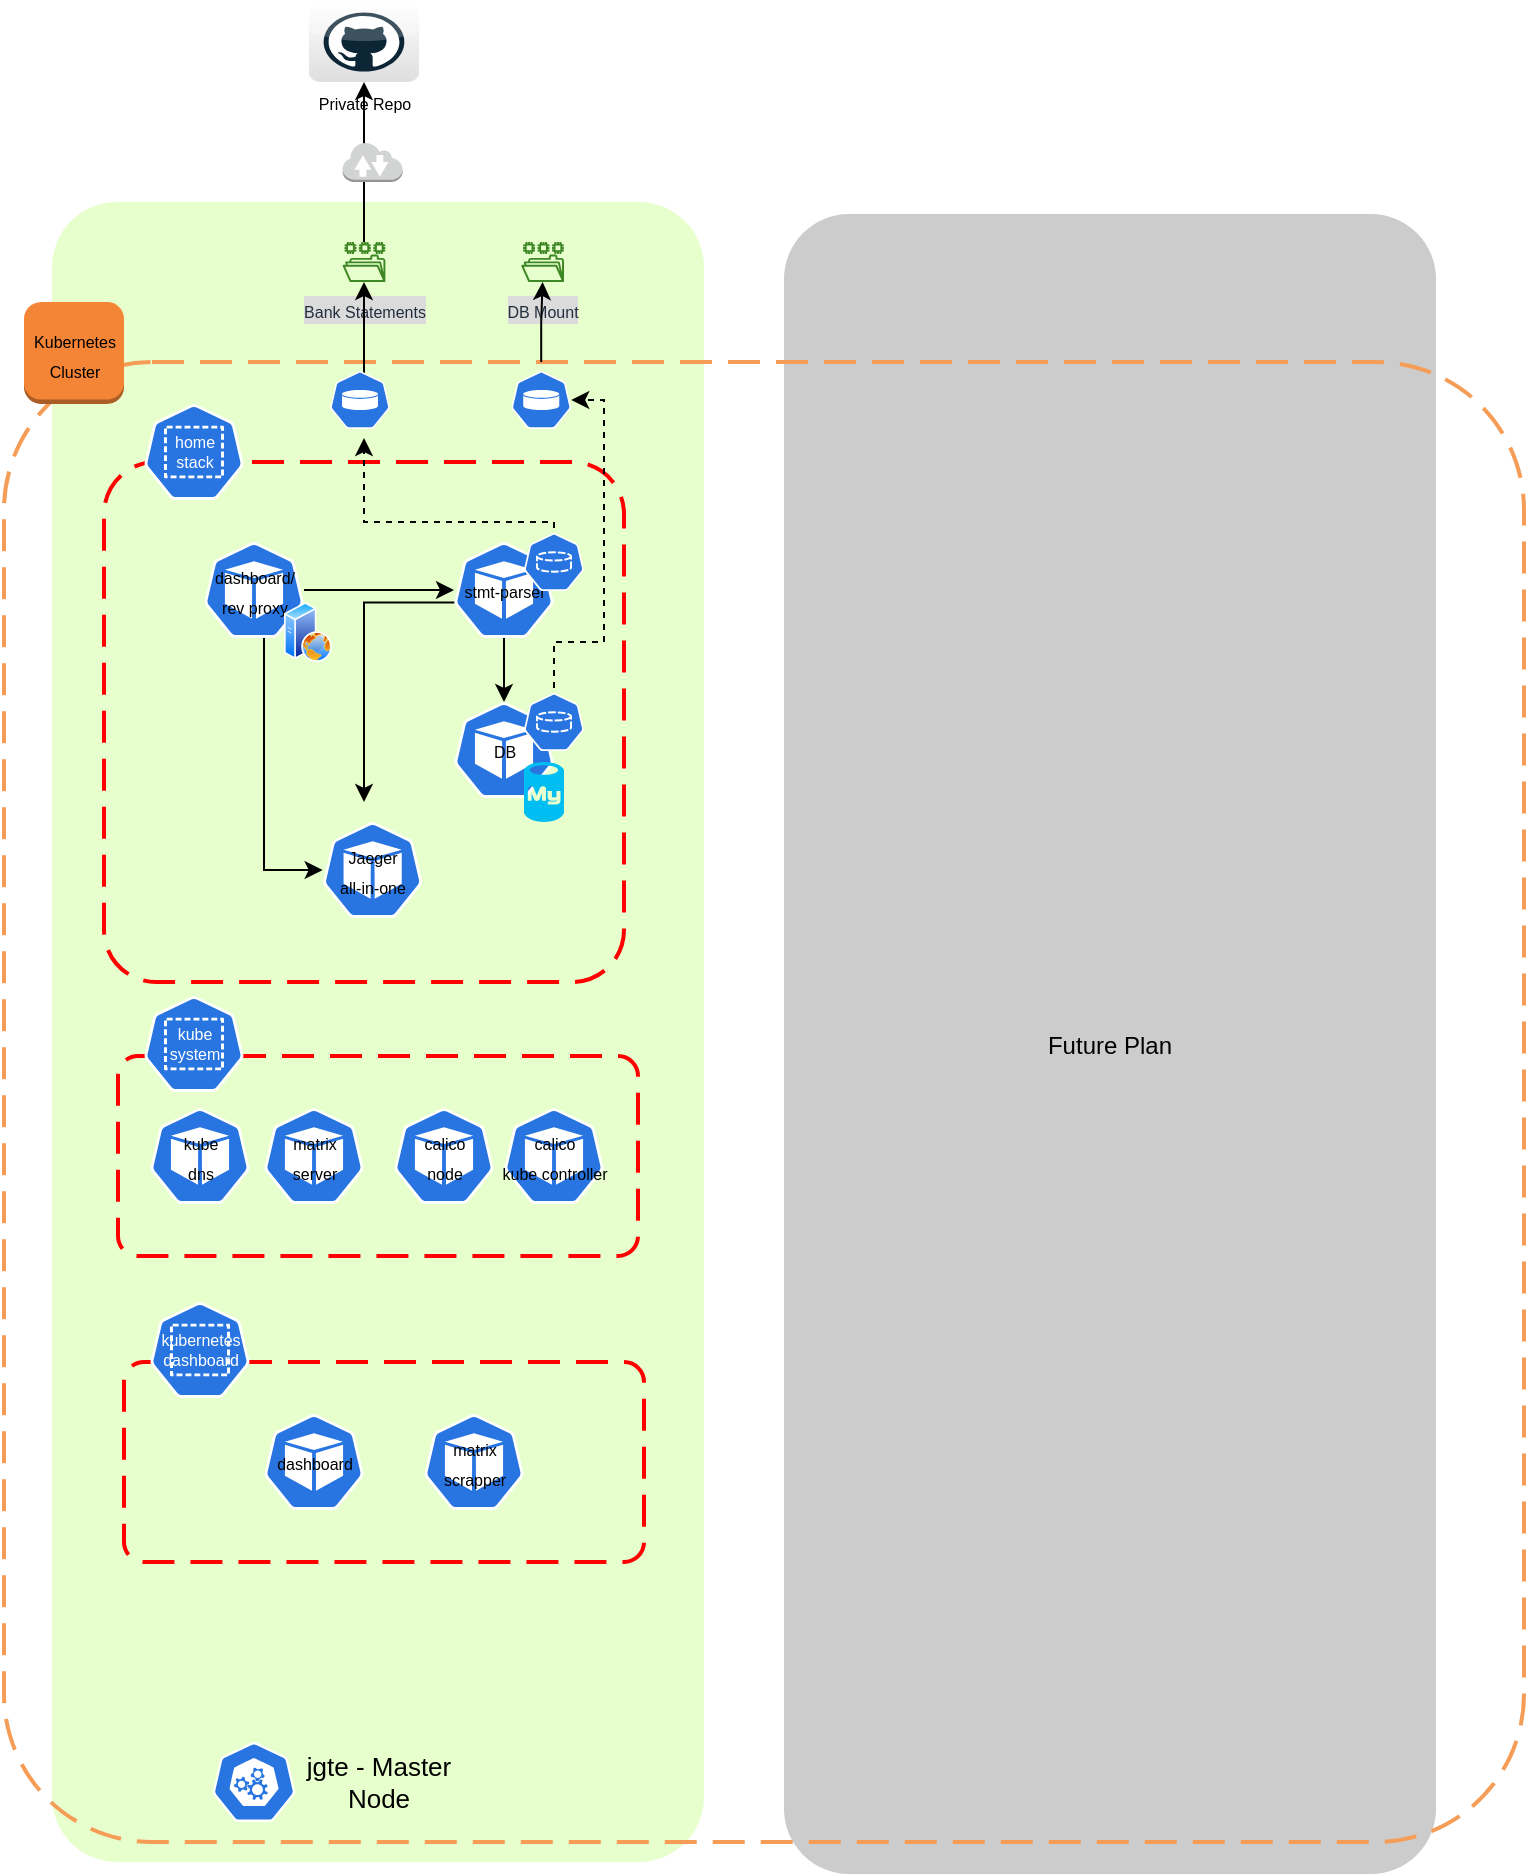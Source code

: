 <mxfile version="17.4.6" type="github">
  <diagram id="4tHRqjT4SER2oBwaS5Ux" name="Page-1">
    <mxGraphModel dx="894" dy="585" grid="1" gridSize="10" guides="1" tooltips="1" connect="1" arrows="1" fold="1" page="1" pageScale="1" pageWidth="827" pageHeight="1169" math="0" shadow="0">
      <root>
        <mxCell id="0" />
        <mxCell id="1" parent="0" />
        <mxCell id="EQcA2PhLmgyI1PLI6B75-61" value="Future Plan" style="rounded=1;arcSize=10;strokeColor=none;fillColor=#CCCCCC;gradientColor=none;labelBackgroundColor=none;fontSize=12;fontColor=#000000;horizontal=1;verticalAlign=middle;flipH=1;flipV=1;" vertex="1" parent="1">
          <mxGeometry x="580" y="196" width="326" height="830" as="geometry" />
        </mxCell>
        <mxCell id="EQcA2PhLmgyI1PLI6B75-12" value="" style="rounded=1;arcSize=10;strokeColor=none;fillColor=#E6FFCC;gradientColor=none;labelBackgroundColor=#FFFFFF;fontSize=8;fontColor=#FFFFFF;" vertex="1" parent="1">
          <mxGeometry x="214" y="190" width="326" height="830" as="geometry" />
        </mxCell>
        <mxCell id="W5IorMKZYv1s7FYucmOT-13" value="" style="rounded=1;arcSize=10;dashed=1;strokeColor=#F59D56;fillColor=none;gradientColor=none;dashPattern=8 4;strokeWidth=2;fontSize=8;" parent="1" vertex="1">
          <mxGeometry x="190" y="270" width="760" height="740" as="geometry" />
        </mxCell>
        <mxCell id="W5IorMKZYv1s7FYucmOT-12" value="&lt;font style=&quot;font-size: 8px&quot;&gt;Kubernetes&lt;br&gt;Cluster&lt;br&gt;&lt;/font&gt;" style="dashed=0;html=1;shape=mxgraph.aws3.instance;fillColor=#F58536;gradientColor=none;dashed=0;" parent="1" vertex="1">
          <mxGeometry x="200" y="240" width="50" height="51" as="geometry" />
        </mxCell>
        <mxCell id="W5IorMKZYv1s7FYucmOT-14" value="" style="rounded=1;arcSize=10;dashed=1;strokeColor=#ff0000;fillColor=none;gradientColor=none;dashPattern=8 4;strokeWidth=2;fontSize=8;" parent="1" vertex="1">
          <mxGeometry x="240" y="320" width="260" height="260" as="geometry" />
        </mxCell>
        <mxCell id="W5IorMKZYv1s7FYucmOT-16" value="&lt;font color=&quot;#ffffff&quot; style=&quot;font-size: 8px&quot;&gt;home&lt;br&gt;stack&lt;/font&gt;" style="sketch=0;html=1;dashed=0;whitespace=wrap;fillColor=#2875E2;strokeColor=#ffffff;points=[[0.005,0.63,0],[0.1,0.2,0],[0.9,0.2,0],[0.5,0,0],[0.995,0.63,0],[0.72,0.99,0],[0.5,1,0],[0.28,0.99,0]];shape=mxgraph.kubernetes.icon;prIcon=ns;fontSize=8;" parent="1" vertex="1">
          <mxGeometry x="260" y="291" width="50" height="48" as="geometry" />
        </mxCell>
        <mxCell id="EQcA2PhLmgyI1PLI6B75-6" value="" style="edgeStyle=orthogonalEdgeStyle;rounded=0;orthogonalLoop=1;jettySize=auto;html=1;fontSize=8;fontColor=#FFFFFF;exitX=0.005;exitY=0.63;exitDx=0;exitDy=0;exitPerimeter=0;" edge="1" parent="1" source="EQcA2PhLmgyI1PLI6B75-1">
          <mxGeometry relative="1" as="geometry">
            <mxPoint x="370" y="490" as="targetPoint" />
            <Array as="points">
              <mxPoint x="370" y="390" />
            </Array>
          </mxGeometry>
        </mxCell>
        <mxCell id="EQcA2PhLmgyI1PLI6B75-49" style="edgeStyle=orthogonalEdgeStyle;rounded=0;orthogonalLoop=1;jettySize=auto;html=1;fontSize=13;fontColor=#000000;" edge="1" parent="1" source="EQcA2PhLmgyI1PLI6B75-1" target="EQcA2PhLmgyI1PLI6B75-3">
          <mxGeometry relative="1" as="geometry" />
        </mxCell>
        <mxCell id="EQcA2PhLmgyI1PLI6B75-1" value="&lt;font style=&quot;font-size: 8px&quot;&gt;stmt-parser&lt;/font&gt;" style="sketch=0;html=1;dashed=0;whitespace=wrap;fillColor=#2875E2;strokeColor=#ffffff;points=[[0.005,0.63,0],[0.1,0.2,0],[0.9,0.2,0],[0.5,0,0],[0.995,0.63,0],[0.72,0.99,0],[0.5,1,0],[0.28,0.99,0]];shape=mxgraph.kubernetes.icon;prIcon=pod" vertex="1" parent="1">
          <mxGeometry x="415" y="360" width="50" height="48" as="geometry" />
        </mxCell>
        <mxCell id="EQcA2PhLmgyI1PLI6B75-3" value="&lt;span style=&quot;font-size: 8px&quot;&gt;DB&lt;/span&gt;" style="sketch=0;html=1;dashed=0;whitespace=wrap;fillColor=#2875E2;strokeColor=#ffffff;points=[[0.005,0.63,0],[0.1,0.2,0],[0.9,0.2,0],[0.5,0,0],[0.995,0.63,0],[0.72,0.99,0],[0.5,1,0],[0.28,0.99,0]];shape=mxgraph.kubernetes.icon;prIcon=pod" vertex="1" parent="1">
          <mxGeometry x="415" y="440" width="50" height="48" as="geometry" />
        </mxCell>
        <mxCell id="EQcA2PhLmgyI1PLI6B75-5" value="" style="edgeStyle=orthogonalEdgeStyle;rounded=0;orthogonalLoop=1;jettySize=auto;html=1;fontSize=8;fontColor=#FFFFFF;" edge="1" parent="1" source="EQcA2PhLmgyI1PLI6B75-4" target="EQcA2PhLmgyI1PLI6B75-1">
          <mxGeometry relative="1" as="geometry" />
        </mxCell>
        <mxCell id="EQcA2PhLmgyI1PLI6B75-46" value="" style="edgeStyle=orthogonalEdgeStyle;rounded=0;orthogonalLoop=1;jettySize=auto;html=1;fontSize=13;fontColor=#000000;" edge="1" parent="1" source="EQcA2PhLmgyI1PLI6B75-4" target="EQcA2PhLmgyI1PLI6B75-29">
          <mxGeometry relative="1" as="geometry">
            <Array as="points">
              <mxPoint x="320" y="524" />
            </Array>
          </mxGeometry>
        </mxCell>
        <mxCell id="EQcA2PhLmgyI1PLI6B75-4" value="&lt;font style=&quot;font-size: 8px&quot;&gt;dashboard/&lt;br&gt;rev proxy&lt;/font&gt;" style="sketch=0;html=1;dashed=0;whitespace=wrap;fillColor=#2875E2;strokeColor=#ffffff;points=[[0.005,0.63,0],[0.1,0.2,0],[0.9,0.2,0],[0.5,0,0],[0.995,0.63,0],[0.72,0.99,0],[0.5,1,0],[0.28,0.99,0]];shape=mxgraph.kubernetes.icon;prIcon=pod" vertex="1" parent="1">
          <mxGeometry x="290" y="360" width="50" height="48" as="geometry" />
        </mxCell>
        <mxCell id="EQcA2PhLmgyI1PLI6B75-7" value="" style="verticalLabelPosition=bottom;html=1;verticalAlign=top;align=center;strokeColor=none;fillColor=#00BEF2;shape=mxgraph.azure.mysql_database;labelBackgroundColor=#FFFFFF;fontSize=8;fontColor=#FFFFFF;" vertex="1" parent="1">
          <mxGeometry x="450" y="470" width="20" height="30" as="geometry" />
        </mxCell>
        <mxCell id="EQcA2PhLmgyI1PLI6B75-8" value="" style="aspect=fixed;perimeter=ellipsePerimeter;html=1;align=center;shadow=0;dashed=0;spacingTop=3;image;image=img/lib/active_directory/web_server.svg;labelBackgroundColor=#FFFFFF;fontSize=8;fontColor=#FFFFFF;" vertex="1" parent="1">
          <mxGeometry x="330" y="390" width="24" height="30" as="geometry" />
        </mxCell>
        <mxCell id="EQcA2PhLmgyI1PLI6B75-10" value="&lt;font color=&quot;#000000&quot;&gt;Private Repo&lt;/font&gt;" style="dashed=0;outlineConnect=0;html=1;align=center;labelPosition=center;verticalLabelPosition=bottom;verticalAlign=top;shape=mxgraph.webicons.github;gradientColor=#DFDEDE;labelBackgroundColor=#FFFFFF;fontSize=8;fontColor=#FFFFFF;" vertex="1" parent="1">
          <mxGeometry x="342.5" y="90" width="55" height="40" as="geometry" />
        </mxCell>
        <mxCell id="EQcA2PhLmgyI1PLI6B75-15" value="" style="edgeStyle=orthogonalEdgeStyle;rounded=0;orthogonalLoop=1;jettySize=auto;html=1;fontSize=8;fontColor=#FFFFFF;" edge="1" parent="1" source="EQcA2PhLmgyI1PLI6B75-14" target="EQcA2PhLmgyI1PLI6B75-10">
          <mxGeometry relative="1" as="geometry" />
        </mxCell>
        <mxCell id="EQcA2PhLmgyI1PLI6B75-14" value="&lt;span style=&quot;background-color: rgb(219 , 219 , 219)&quot;&gt;&lt;font style=&quot;font-size: 8px&quot;&gt;Bank Statements&lt;/font&gt;&lt;/span&gt;" style="sketch=0;outlineConnect=0;fontColor=#232F3E;gradientColor=none;fillColor=#3F8624;strokeColor=none;dashed=0;verticalLabelPosition=bottom;verticalAlign=top;align=center;html=1;fontSize=12;fontStyle=0;aspect=fixed;pointerEvents=1;shape=mxgraph.aws4.file_system;labelBackgroundColor=#FFFFFF;" vertex="1" parent="1">
          <mxGeometry x="359.32" y="210" width="21.37" height="20" as="geometry" />
        </mxCell>
        <mxCell id="EQcA2PhLmgyI1PLI6B75-16" value="" style="outlineConnect=0;dashed=0;verticalLabelPosition=bottom;verticalAlign=top;align=center;html=1;shape=mxgraph.aws3.internet_2;fillColor=#D2D3D3;gradientColor=none;labelBackgroundColor=#FFFFFF;fontSize=8;fontColor=#FFFFFF;" vertex="1" parent="1">
          <mxGeometry x="359.32" y="160" width="30" height="20" as="geometry" />
        </mxCell>
        <mxCell id="EQcA2PhLmgyI1PLI6B75-27" value="" style="edgeStyle=orthogonalEdgeStyle;rounded=0;orthogonalLoop=1;jettySize=auto;html=1;fontSize=8;fontColor=#000000;exitX=0.567;exitY=0.316;exitDx=0;exitDy=0;exitPerimeter=0;" edge="1" parent="1" source="EQcA2PhLmgyI1PLI6B75-17">
          <mxGeometry relative="1" as="geometry">
            <mxPoint x="370" y="230" as="targetPoint" />
          </mxGeometry>
        </mxCell>
        <mxCell id="EQcA2PhLmgyI1PLI6B75-17" value="" style="sketch=0;html=1;dashed=0;whitespace=wrap;fillColor=#2875E2;strokeColor=#ffffff;points=[[0.005,0.63,0],[0.1,0.2,0],[0.9,0.2,0],[0.5,0,0],[0.995,0.63,0],[0.72,0.99,0],[0.5,1,0],[0.28,0.99,0]];shape=mxgraph.kubernetes.icon;prIcon=vol;labelBackgroundColor=#FFFFFF;fontSize=8;fontColor=#000000;" vertex="1" parent="1">
          <mxGeometry x="353" y="270" width="30" height="38" as="geometry" />
        </mxCell>
        <mxCell id="EQcA2PhLmgyI1PLI6B75-21" value="&lt;span style=&quot;background-color: rgb(219 , 219 , 219)&quot;&gt;&lt;font style=&quot;font-size: 8px&quot;&gt;DB Mount&lt;/font&gt;&lt;/span&gt;" style="sketch=0;outlineConnect=0;fontColor=#232F3E;gradientColor=none;fillColor=#3F8624;strokeColor=none;dashed=0;verticalLabelPosition=bottom;verticalAlign=top;align=center;html=1;fontSize=12;fontStyle=0;aspect=fixed;pointerEvents=1;shape=mxgraph.aws4.file_system;labelBackgroundColor=#FFFFFF;" vertex="1" parent="1">
          <mxGeometry x="448.63" y="210" width="21.37" height="20" as="geometry" />
        </mxCell>
        <mxCell id="EQcA2PhLmgyI1PLI6B75-28" value="" style="edgeStyle=orthogonalEdgeStyle;rounded=0;orthogonalLoop=1;jettySize=auto;html=1;fontSize=8;fontColor=#000000;" edge="1" parent="1" source="EQcA2PhLmgyI1PLI6B75-22" target="EQcA2PhLmgyI1PLI6B75-21">
          <mxGeometry relative="1" as="geometry" />
        </mxCell>
        <mxCell id="EQcA2PhLmgyI1PLI6B75-22" value="" style="sketch=0;html=1;dashed=0;whitespace=wrap;fillColor=#2875E2;strokeColor=#ffffff;points=[[0.005,0.63,0],[0.1,0.2,0],[0.9,0.2,0],[0.5,0,0],[0.995,0.63,0],[0.72,0.99,0],[0.5,1,0],[0.28,0.99,0]];shape=mxgraph.kubernetes.icon;prIcon=vol;labelBackgroundColor=#FFFFFF;fontSize=8;fontColor=#000000;" vertex="1" parent="1">
          <mxGeometry x="443.63" y="270" width="30" height="38" as="geometry" />
        </mxCell>
        <mxCell id="EQcA2PhLmgyI1PLI6B75-25" style="edgeStyle=orthogonalEdgeStyle;rounded=0;orthogonalLoop=1;jettySize=auto;html=1;fontSize=8;fontColor=#000000;exitX=0.5;exitY=0.375;exitDx=0;exitDy=0;exitPerimeter=0;dashed=1;" edge="1" parent="1" source="EQcA2PhLmgyI1PLI6B75-23" target="EQcA2PhLmgyI1PLI6B75-17">
          <mxGeometry relative="1" as="geometry">
            <Array as="points">
              <mxPoint x="465" y="350" />
              <mxPoint x="370" y="350" />
            </Array>
          </mxGeometry>
        </mxCell>
        <mxCell id="EQcA2PhLmgyI1PLI6B75-23" value="" style="sketch=0;html=1;dashed=0;whitespace=wrap;fillColor=#2875E2;strokeColor=#ffffff;points=[[0.005,0.63,0],[0.1,0.2,0],[0.9,0.2,0],[0.5,0,0],[0.995,0.63,0],[0.72,0.99,0],[0.5,1,0],[0.28,0.99,0]];shape=mxgraph.kubernetes.icon;prIcon=pvc;labelBackgroundColor=none;fontSize=8;fontColor=#000000;" vertex="1" parent="1">
          <mxGeometry x="450" y="350" width="30" height="40" as="geometry" />
        </mxCell>
        <mxCell id="EQcA2PhLmgyI1PLI6B75-26" style="edgeStyle=orthogonalEdgeStyle;rounded=0;orthogonalLoop=1;jettySize=auto;html=1;fontSize=8;fontColor=#000000;exitX=0.6;exitY=0.45;exitDx=0;exitDy=0;exitPerimeter=0;dashed=1;" edge="1" parent="1" source="EQcA2PhLmgyI1PLI6B75-24" target="EQcA2PhLmgyI1PLI6B75-22">
          <mxGeometry relative="1" as="geometry">
            <Array as="points">
              <mxPoint x="465" y="448" />
              <mxPoint x="465" y="410" />
              <mxPoint x="490" y="410" />
              <mxPoint x="490" y="289" />
            </Array>
          </mxGeometry>
        </mxCell>
        <mxCell id="EQcA2PhLmgyI1PLI6B75-24" value="" style="sketch=0;html=1;dashed=0;whitespace=wrap;fillColor=#2875E2;strokeColor=#ffffff;points=[[0.005,0.63,0],[0.1,0.2,0],[0.9,0.2,0],[0.5,0,0],[0.995,0.63,0],[0.72,0.99,0],[0.5,1,0],[0.28,0.99,0]];shape=mxgraph.kubernetes.icon;prIcon=pvc;labelBackgroundColor=none;fontSize=8;fontColor=#000000;" vertex="1" parent="1">
          <mxGeometry x="450" y="430" width="30" height="40" as="geometry" />
        </mxCell>
        <mxCell id="EQcA2PhLmgyI1PLI6B75-29" value="&lt;span style=&quot;font-size: 8px&quot;&gt;Jaeger&lt;br&gt;all-in-one&lt;br&gt;&lt;/span&gt;" style="sketch=0;html=1;dashed=0;whitespace=wrap;fillColor=#2875E2;strokeColor=#ffffff;points=[[0.005,0.63,0],[0.1,0.2,0],[0.9,0.2,0],[0.5,0,0],[0.995,0.63,0],[0.72,0.99,0],[0.5,1,0],[0.28,0.99,0]];shape=mxgraph.kubernetes.icon;prIcon=pod" vertex="1" parent="1">
          <mxGeometry x="349.32" y="500" width="50" height="48" as="geometry" />
        </mxCell>
        <mxCell id="EQcA2PhLmgyI1PLI6B75-36" value="" style="shape=image;verticalLabelPosition=bottom;labelBackgroundColor=default;verticalAlign=top;aspect=fixed;imageAspect=0;image=https://cdn.pimylifeup.com/wp-content/uploads/2021/07/Raspberry-Pi-64-bit-Thumbnail.jpg;" vertex="1" parent="1">
          <mxGeometry x="188.53" y="180" width="71.47" height="40" as="geometry" />
        </mxCell>
        <mxCell id="EQcA2PhLmgyI1PLI6B75-41" value="&lt;font style=&quot;font-size: 13px&quot;&gt;jgte - Master Node&lt;/font&gt;" style="text;html=1;strokeColor=none;fillColor=none;align=center;verticalAlign=middle;whiteSpace=wrap;rounded=0;labelBackgroundColor=none;fontSize=8;fontColor=#000000;" vertex="1" parent="1">
          <mxGeometry x="330.75" y="965" width="92.5" height="30" as="geometry" />
        </mxCell>
        <mxCell id="EQcA2PhLmgyI1PLI6B75-42" value="" style="shape=image;verticalLabelPosition=bottom;labelBackgroundColor=default;verticalAlign=top;aspect=fixed;imageAspect=0;image=https://d1rytvr7gmk1sx.cloudfront.net/wp-content/uploads/2016/07/nginxhero.jpg;" vertex="1" parent="1">
          <mxGeometry x="290" y="403" width="21.72" height="17" as="geometry" />
        </mxCell>
        <mxCell id="EQcA2PhLmgyI1PLI6B75-43" value="" style="shape=image;verticalLabelPosition=bottom;labelBackgroundColor=default;verticalAlign=top;aspect=fixed;imageAspect=0;image=https://www.jaegertracing.io/img/jaeger-icon-color.png;" vertex="1" parent="1">
          <mxGeometry x="389.32" y="530" width="28" height="28" as="geometry" />
        </mxCell>
        <mxCell id="EQcA2PhLmgyI1PLI6B75-50" value="" style="rounded=1;arcSize=10;dashed=1;strokeColor=#ff0000;fillColor=none;gradientColor=none;dashPattern=8 4;strokeWidth=2;fontSize=8;" vertex="1" parent="1">
          <mxGeometry x="247" y="617" width="260" height="100" as="geometry" />
        </mxCell>
        <mxCell id="EQcA2PhLmgyI1PLI6B75-51" value="&lt;font color=&quot;#ffffff&quot;&gt;&lt;span&gt;kube &lt;br&gt;system&lt;/span&gt;&lt;/font&gt;" style="sketch=0;html=1;dashed=0;whitespace=wrap;fillColor=#2875E2;strokeColor=#ffffff;points=[[0.005,0.63,0],[0.1,0.2,0],[0.9,0.2,0],[0.5,0,0],[0.995,0.63,0],[0.72,0.99,0],[0.5,1,0],[0.28,0.99,0]];shape=mxgraph.kubernetes.icon;prIcon=ns;fontSize=8;" vertex="1" parent="1">
          <mxGeometry x="260" y="587" width="50" height="48" as="geometry" />
        </mxCell>
        <mxCell id="EQcA2PhLmgyI1PLI6B75-52" value="" style="rounded=1;arcSize=10;dashed=1;strokeColor=#ff0000;fillColor=none;gradientColor=none;dashPattern=8 4;strokeWidth=2;fontSize=8;" vertex="1" parent="1">
          <mxGeometry x="250" y="770" width="260" height="100" as="geometry" />
        </mxCell>
        <mxCell id="EQcA2PhLmgyI1PLI6B75-53" value="&lt;font color=&quot;#ffffff&quot;&gt;&lt;span&gt;kubernetes&lt;br&gt;&lt;/span&gt;dashboard&lt;/font&gt;" style="sketch=0;html=1;dashed=0;whitespace=wrap;fillColor=#2875E2;strokeColor=#ffffff;points=[[0.005,0.63,0],[0.1,0.2,0],[0.9,0.2,0],[0.5,0,0],[0.995,0.63,0],[0.72,0.99,0],[0.5,1,0],[0.28,0.99,0]];shape=mxgraph.kubernetes.icon;prIcon=ns;fontSize=8;" vertex="1" parent="1">
          <mxGeometry x="263" y="740" width="50" height="48" as="geometry" />
        </mxCell>
        <mxCell id="EQcA2PhLmgyI1PLI6B75-54" value="" style="sketch=0;html=1;dashed=0;whitespace=wrap;fillColor=#2875E2;strokeColor=#ffffff;points=[[0.005,0.63,0],[0.1,0.2,0],[0.9,0.2,0],[0.5,0,0],[0.995,0.63,0],[0.72,0.99,0],[0.5,1,0],[0.28,0.99,0]];shape=mxgraph.kubernetes.icon;prIcon=master;labelBackgroundColor=none;fontSize=13;fontColor=#FFFFFF;" vertex="1" parent="1">
          <mxGeometry x="290" y="960" width="50" height="40" as="geometry" />
        </mxCell>
        <mxCell id="EQcA2PhLmgyI1PLI6B75-55" value="&lt;span style=&quot;font-size: 8px&quot;&gt;kube&lt;br&gt;dns&lt;br&gt;&lt;/span&gt;" style="sketch=0;html=1;dashed=0;whitespace=wrap;fillColor=#2875E2;strokeColor=#ffffff;points=[[0.005,0.63,0],[0.1,0.2,0],[0.9,0.2,0],[0.5,0,0],[0.995,0.63,0],[0.72,0.99,0],[0.5,1,0],[0.28,0.99,0]];shape=mxgraph.kubernetes.icon;prIcon=pod" vertex="1" parent="1">
          <mxGeometry x="263" y="643" width="50" height="48" as="geometry" />
        </mxCell>
        <mxCell id="EQcA2PhLmgyI1PLI6B75-56" value="&lt;span style=&quot;font-size: 8px&quot;&gt;matrix&lt;br&gt;server&lt;br&gt;&lt;/span&gt;" style="sketch=0;html=1;dashed=0;whitespace=wrap;fillColor=#2875E2;strokeColor=#ffffff;points=[[0.005,0.63,0],[0.1,0.2,0],[0.9,0.2,0],[0.5,0,0],[0.995,0.63,0],[0.72,0.99,0],[0.5,1,0],[0.28,0.99,0]];shape=mxgraph.kubernetes.icon;prIcon=pod" vertex="1" parent="1">
          <mxGeometry x="320" y="643" width="50" height="48" as="geometry" />
        </mxCell>
        <mxCell id="EQcA2PhLmgyI1PLI6B75-57" value="&lt;span style=&quot;font-size: 8px&quot;&gt;calico&lt;br&gt;node&lt;br&gt;&lt;/span&gt;" style="sketch=0;html=1;dashed=0;whitespace=wrap;fillColor=#2875E2;strokeColor=#ffffff;points=[[0.005,0.63,0],[0.1,0.2,0],[0.9,0.2,0],[0.5,0,0],[0.995,0.63,0],[0.72,0.99,0],[0.5,1,0],[0.28,0.99,0]];shape=mxgraph.kubernetes.icon;prIcon=pod" vertex="1" parent="1">
          <mxGeometry x="385" y="643" width="50" height="48" as="geometry" />
        </mxCell>
        <mxCell id="EQcA2PhLmgyI1PLI6B75-58" value="&lt;span style=&quot;font-size: 8px&quot;&gt;calico&lt;br&gt;kube controller&lt;br&gt;&lt;/span&gt;" style="sketch=0;html=1;dashed=0;whitespace=wrap;fillColor=#2875E2;strokeColor=#ffffff;points=[[0.005,0.63,0],[0.1,0.2,0],[0.9,0.2,0],[0.5,0,0],[0.995,0.63,0],[0.72,0.99,0],[0.5,1,0],[0.28,0.99,0]];shape=mxgraph.kubernetes.icon;prIcon=pod" vertex="1" parent="1">
          <mxGeometry x="440" y="643" width="50" height="48" as="geometry" />
        </mxCell>
        <mxCell id="EQcA2PhLmgyI1PLI6B75-59" value="&lt;span style=&quot;font-size: 8px&quot;&gt;dashboard&lt;br&gt;&lt;/span&gt;" style="sketch=0;html=1;dashed=0;whitespace=wrap;fillColor=#2875E2;strokeColor=#ffffff;points=[[0.005,0.63,0],[0.1,0.2,0],[0.9,0.2,0],[0.5,0,0],[0.995,0.63,0],[0.72,0.99,0],[0.5,1,0],[0.28,0.99,0]];shape=mxgraph.kubernetes.icon;prIcon=pod" vertex="1" parent="1">
          <mxGeometry x="320" y="796" width="50" height="48" as="geometry" />
        </mxCell>
        <mxCell id="EQcA2PhLmgyI1PLI6B75-60" value="&lt;span style=&quot;font-size: 8px&quot;&gt;matrix&lt;br&gt;scrapper&lt;br&gt;&lt;/span&gt;" style="sketch=0;html=1;dashed=0;whitespace=wrap;fillColor=#2875E2;strokeColor=#ffffff;points=[[0.005,0.63,0],[0.1,0.2,0],[0.9,0.2,0],[0.5,0,0],[0.995,0.63,0],[0.72,0.99,0],[0.5,1,0],[0.28,0.99,0]];shape=mxgraph.kubernetes.icon;prIcon=pod" vertex="1" parent="1">
          <mxGeometry x="400" y="796" width="50" height="48" as="geometry" />
        </mxCell>
      </root>
    </mxGraphModel>
  </diagram>
</mxfile>
